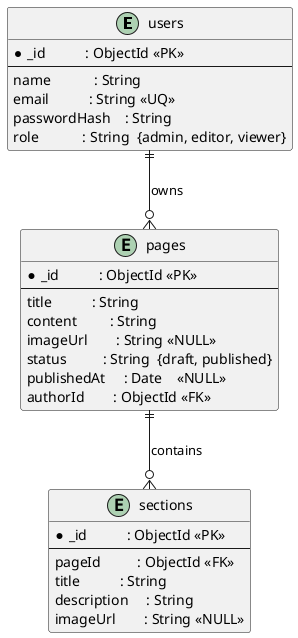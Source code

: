 @startuml ERD_diagram
' Entity-Relationship Diagram (ERD) for EasyFWD CMS

entity "users" as Users {
  * _id           : ObjectId <<PK>>
  --
  name            : String
  email           : String <<UQ>>
  passwordHash    : String
  role            : String  {admin, editor, viewer}
}

entity "pages" as Pages {
  * _id           : ObjectId <<PK>>
  --
  title           : String
  content         : String
  imageUrl        : String <<NULL>>
  status          : String  {draft, published}
  publishedAt     : Date    <<NULL>>
  authorId        : ObjectId <<FK>>
}

entity "sections" as Sections {
  * _id           : ObjectId <<PK>>
  --
  pageId          : ObjectId <<FK>>
  title           : String
  description     : String
  imageUrl        : String <<NULL>>
}


Users ||--o{ Pages     : "owns"
Pages ||--o{ Sections  : "contains"

@enduml